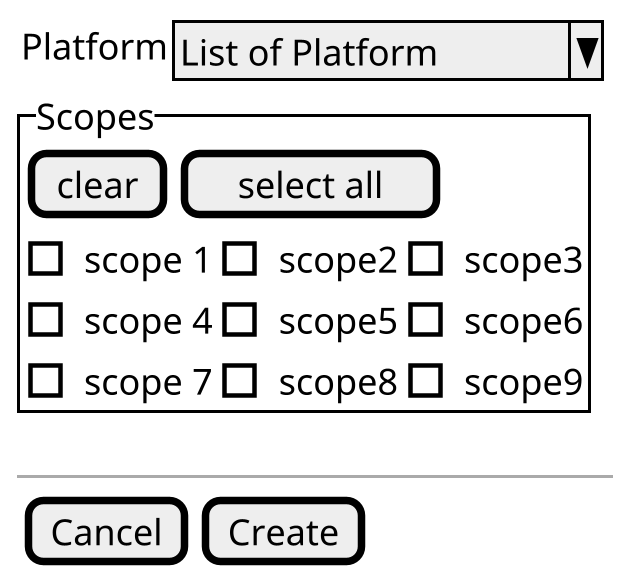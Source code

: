 @startsalt
scale 3
{
  {Platform | ^List of Platform^}
  {^Scopes
  {[clear] | [select all] }
    {[] scope 1 | [] scope2 | [] scope3}
    {[] scope 4 | [] scope5 | [] scope6}
    {[] scope 7 | [] scope8 | [] scope9}
  }
  -------
  {[Cancel] | [Create]}
}

@endsalt
